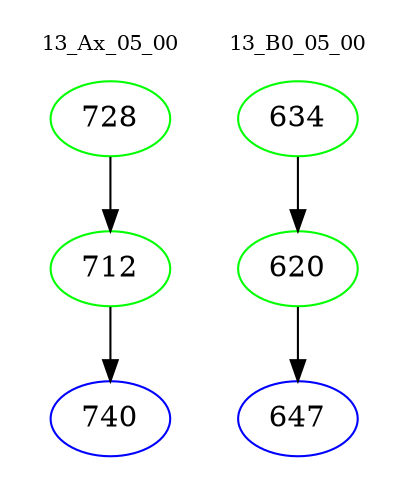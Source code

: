 digraph{
subgraph cluster_0 {
color = white
label = "13_Ax_05_00";
fontsize=10;
T0_728 [label="728", color="green"]
T0_728 -> T0_712 [color="black"]
T0_712 [label="712", color="green"]
T0_712 -> T0_740 [color="black"]
T0_740 [label="740", color="blue"]
}
subgraph cluster_1 {
color = white
label = "13_B0_05_00";
fontsize=10;
T1_634 [label="634", color="green"]
T1_634 -> T1_620 [color="black"]
T1_620 [label="620", color="green"]
T1_620 -> T1_647 [color="black"]
T1_647 [label="647", color="blue"]
}
}
